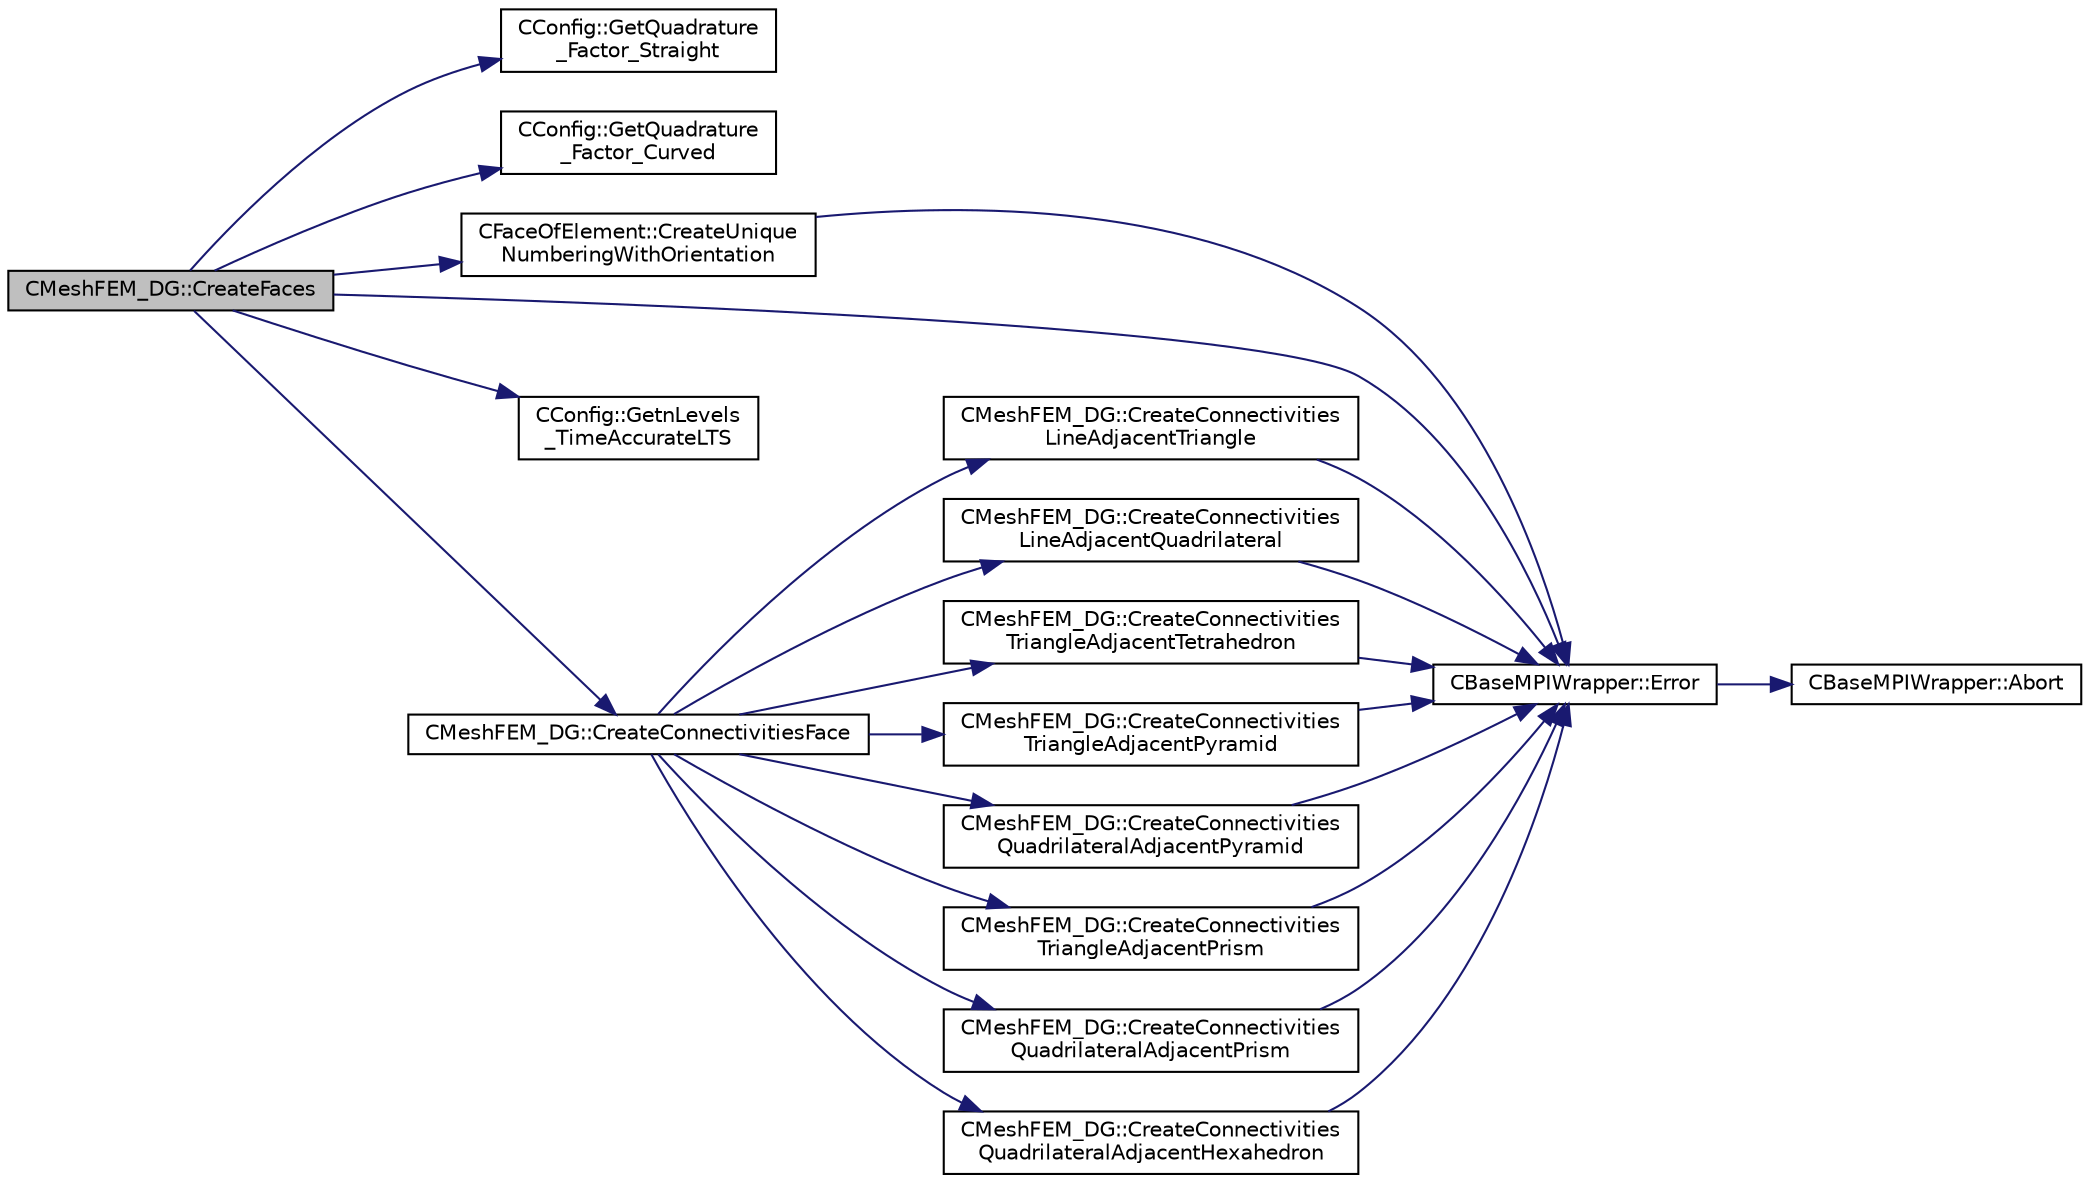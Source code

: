 digraph "CMeshFEM_DG::CreateFaces"
{
  edge [fontname="Helvetica",fontsize="10",labelfontname="Helvetica",labelfontsize="10"];
  node [fontname="Helvetica",fontsize="10",shape=record];
  rankdir="LR";
  Node120 [label="CMeshFEM_DG::CreateFaces",height=0.2,width=0.4,color="black", fillcolor="grey75", style="filled", fontcolor="black"];
  Node120 -> Node121 [color="midnightblue",fontsize="10",style="solid",fontname="Helvetica"];
  Node121 [label="CConfig::GetQuadrature\l_Factor_Straight",height=0.2,width=0.4,color="black", fillcolor="white", style="filled",URL="$class_c_config.html#a6dc6b40ec06c8a5c04416ce14462d2d2",tooltip="Get the factor applied during quadrature of straight elements. "];
  Node120 -> Node122 [color="midnightblue",fontsize="10",style="solid",fontname="Helvetica"];
  Node122 [label="CConfig::GetQuadrature\l_Factor_Curved",height=0.2,width=0.4,color="black", fillcolor="white", style="filled",URL="$class_c_config.html#a508727e0b86e8fad27437b5bd1db2976",tooltip="Get the factor applied during quadrature of curved elements. "];
  Node120 -> Node123 [color="midnightblue",fontsize="10",style="solid",fontname="Helvetica"];
  Node123 [label="CFaceOfElement::CreateUnique\lNumberingWithOrientation",height=0.2,width=0.4,color="black", fillcolor="white", style="filled",URL="$class_c_face_of_element.html#aa4d87bea8ad3cf2bf6ccf58099605f85"];
  Node123 -> Node124 [color="midnightblue",fontsize="10",style="solid",fontname="Helvetica"];
  Node124 [label="CBaseMPIWrapper::Error",height=0.2,width=0.4,color="black", fillcolor="white", style="filled",URL="$class_c_base_m_p_i_wrapper.html#a04457c47629bda56704e6a8804833eeb"];
  Node124 -> Node125 [color="midnightblue",fontsize="10",style="solid",fontname="Helvetica"];
  Node125 [label="CBaseMPIWrapper::Abort",height=0.2,width=0.4,color="black", fillcolor="white", style="filled",URL="$class_c_base_m_p_i_wrapper.html#a21ef5681e2acb532d345e9bab173ef07"];
  Node120 -> Node124 [color="midnightblue",fontsize="10",style="solid",fontname="Helvetica"];
  Node120 -> Node126 [color="midnightblue",fontsize="10",style="solid",fontname="Helvetica"];
  Node126 [label="CConfig::GetnLevels\l_TimeAccurateLTS",height=0.2,width=0.4,color="black", fillcolor="white", style="filled",URL="$class_c_config.html#a957e791919e7c6947131c06aedc7ff8d",tooltip="Get the number of time levels for time accurate local time stepping. "];
  Node120 -> Node127 [color="midnightblue",fontsize="10",style="solid",fontname="Helvetica"];
  Node127 [label="CMeshFEM_DG::CreateConnectivitiesFace",height=0.2,width=0.4,color="black", fillcolor="white", style="filled",URL="$class_c_mesh_f_e_m___d_g.html#a6640834bb680287577c101d1982f524e",tooltip="Function, which computes the correct sequence of the connectivities of a face, such that it matches t..."];
  Node127 -> Node128 [color="midnightblue",fontsize="10",style="solid",fontname="Helvetica"];
  Node128 [label="CMeshFEM_DG::CreateConnectivities\lLineAdjacentTriangle",height=0.2,width=0.4,color="black", fillcolor="white", style="filled",URL="$class_c_mesh_f_e_m___d_g.html#acb7bab4b54a146f20ede3a9166fe588e",tooltip="Function, which computes the correct sequence of the connectivities of a line adjacent to a triangle..."];
  Node128 -> Node124 [color="midnightblue",fontsize="10",style="solid",fontname="Helvetica"];
  Node127 -> Node129 [color="midnightblue",fontsize="10",style="solid",fontname="Helvetica"];
  Node129 [label="CMeshFEM_DG::CreateConnectivities\lLineAdjacentQuadrilateral",height=0.2,width=0.4,color="black", fillcolor="white", style="filled",URL="$class_c_mesh_f_e_m___d_g.html#a4fb3520f706f8d2ba60234d4f24135bf",tooltip="Function, which computes the correct sequence of the connectivities of a line adjacent to a quadrilat..."];
  Node129 -> Node124 [color="midnightblue",fontsize="10",style="solid",fontname="Helvetica"];
  Node127 -> Node130 [color="midnightblue",fontsize="10",style="solid",fontname="Helvetica"];
  Node130 [label="CMeshFEM_DG::CreateConnectivities\lTriangleAdjacentTetrahedron",height=0.2,width=0.4,color="black", fillcolor="white", style="filled",URL="$class_c_mesh_f_e_m___d_g.html#ad4130d41eba1f6b79e85b61299634bd7",tooltip="Function, which computes the correct sequence of the connectivities of a triangle adjacent to a tetra..."];
  Node130 -> Node124 [color="midnightblue",fontsize="10",style="solid",fontname="Helvetica"];
  Node127 -> Node131 [color="midnightblue",fontsize="10",style="solid",fontname="Helvetica"];
  Node131 [label="CMeshFEM_DG::CreateConnectivities\lTriangleAdjacentPyramid",height=0.2,width=0.4,color="black", fillcolor="white", style="filled",URL="$class_c_mesh_f_e_m___d_g.html#a4d207fc760ca3407a7c591fc54de5a4e",tooltip="Function, which computes the correct sequence of the connectivities of a triangle adjacent to a pyram..."];
  Node131 -> Node124 [color="midnightblue",fontsize="10",style="solid",fontname="Helvetica"];
  Node127 -> Node132 [color="midnightblue",fontsize="10",style="solid",fontname="Helvetica"];
  Node132 [label="CMeshFEM_DG::CreateConnectivities\lQuadrilateralAdjacentPyramid",height=0.2,width=0.4,color="black", fillcolor="white", style="filled",URL="$class_c_mesh_f_e_m___d_g.html#a6d656891925b1c6b1b578f9c4182f75e",tooltip="Function, which computes the correct sequence of the connectivities of a quad adjacent to a pyramid..."];
  Node132 -> Node124 [color="midnightblue",fontsize="10",style="solid",fontname="Helvetica"];
  Node127 -> Node133 [color="midnightblue",fontsize="10",style="solid",fontname="Helvetica"];
  Node133 [label="CMeshFEM_DG::CreateConnectivities\lTriangleAdjacentPrism",height=0.2,width=0.4,color="black", fillcolor="white", style="filled",URL="$class_c_mesh_f_e_m___d_g.html#ad79d1f1c8c2a00f6b0d15237e8b8a665",tooltip="Function, which computes the correct sequence of the connectivities of a triangle adjacent to a prism..."];
  Node133 -> Node124 [color="midnightblue",fontsize="10",style="solid",fontname="Helvetica"];
  Node127 -> Node134 [color="midnightblue",fontsize="10",style="solid",fontname="Helvetica"];
  Node134 [label="CMeshFEM_DG::CreateConnectivities\lQuadrilateralAdjacentPrism",height=0.2,width=0.4,color="black", fillcolor="white", style="filled",URL="$class_c_mesh_f_e_m___d_g.html#a353e4cfb3864d403be8f516c07393b79",tooltip="Function, which computes the correct sequence of the connectivities of a quad adjacent to a prism..."];
  Node134 -> Node124 [color="midnightblue",fontsize="10",style="solid",fontname="Helvetica"];
  Node127 -> Node135 [color="midnightblue",fontsize="10",style="solid",fontname="Helvetica"];
  Node135 [label="CMeshFEM_DG::CreateConnectivities\lQuadrilateralAdjacentHexahedron",height=0.2,width=0.4,color="black", fillcolor="white", style="filled",URL="$class_c_mesh_f_e_m___d_g.html#a5b2b65c1526c671a74628d035a2a3863",tooltip="Function, which computes the correct sequence of the connectivities of a quad adjacent to a hexahedro..."];
  Node135 -> Node124 [color="midnightblue",fontsize="10",style="solid",fontname="Helvetica"];
}
